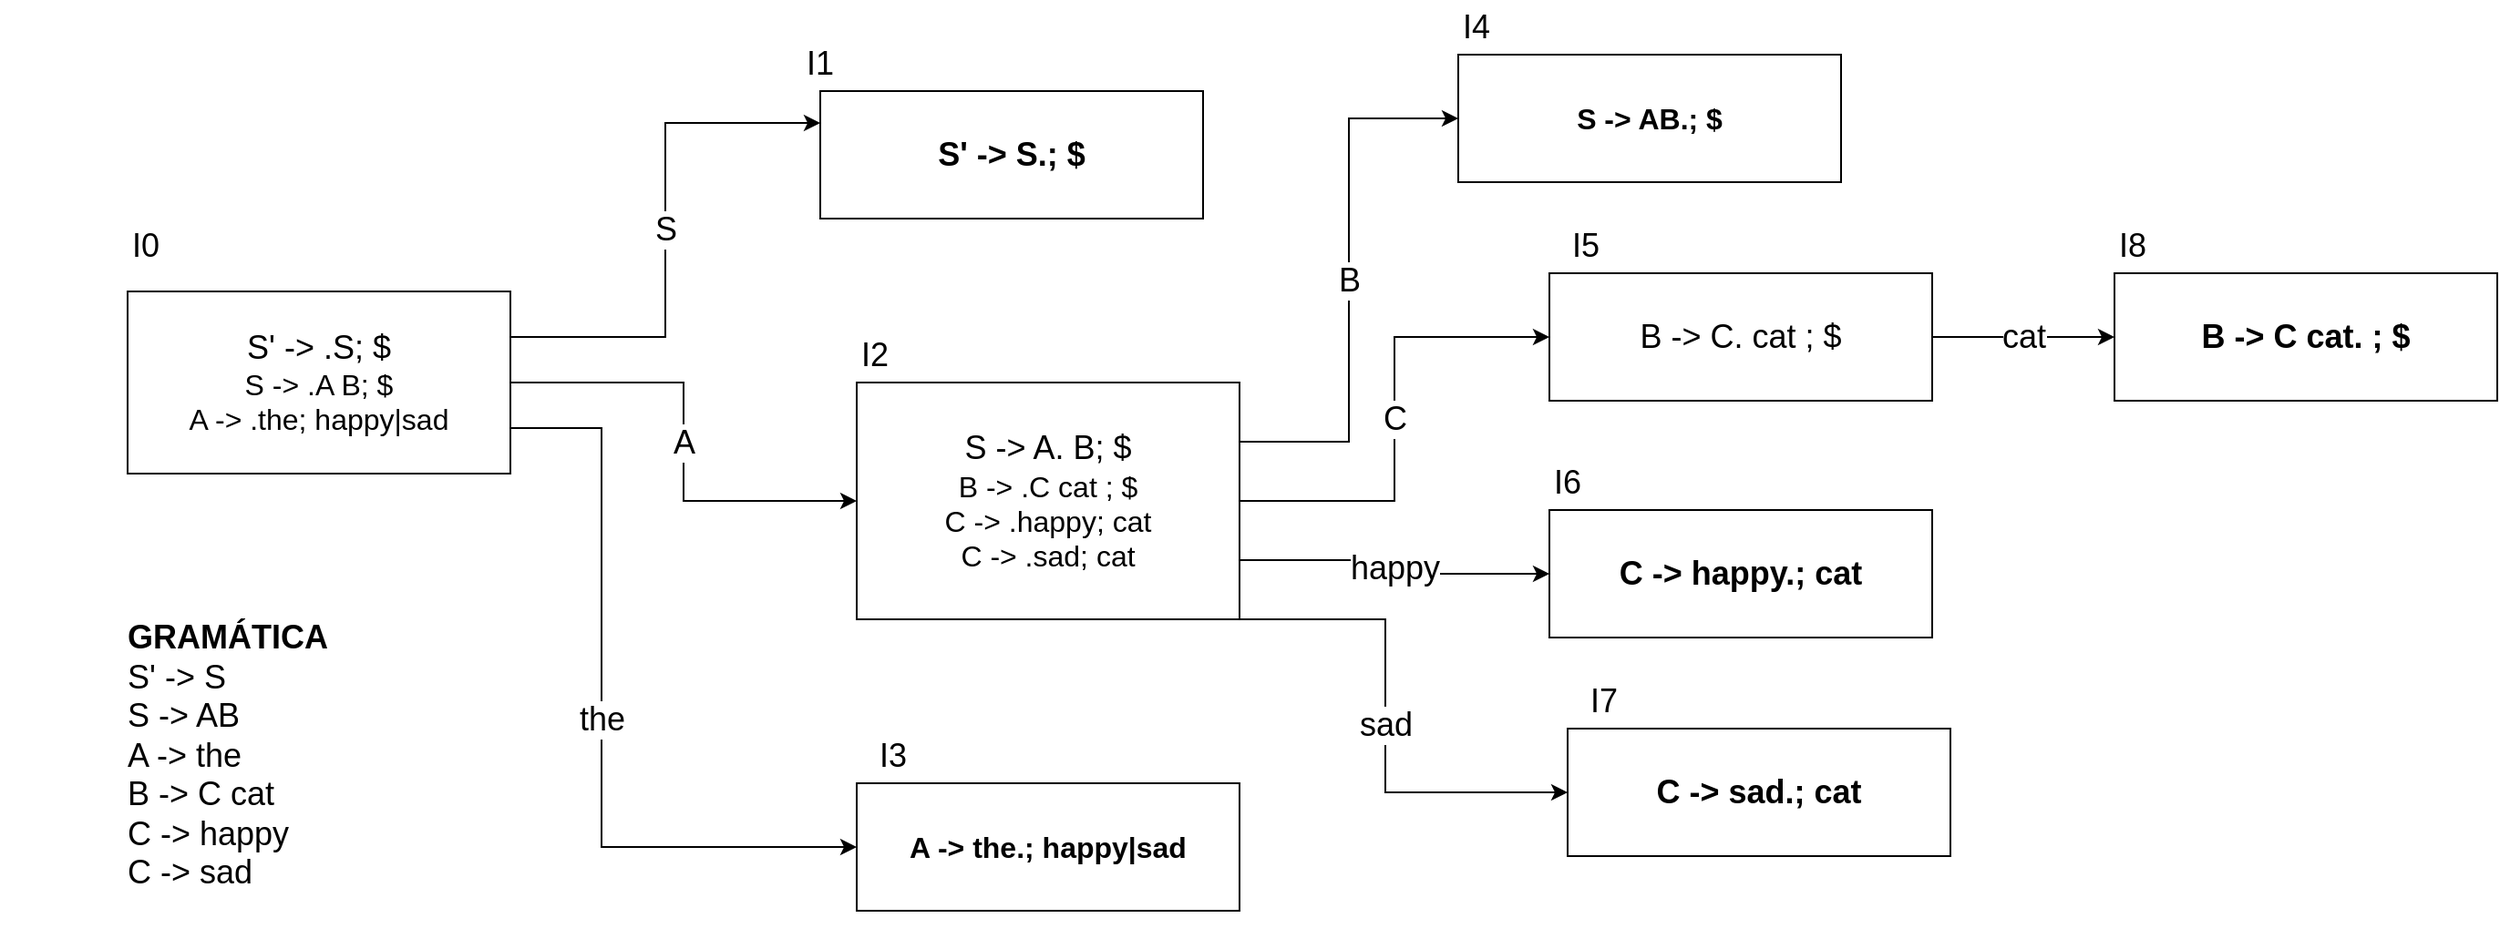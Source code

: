 <mxfile version="15.8.4" type="device"><diagram id="jtVGxHpnvosUqpxuX0jp" name="Page-1"><mxGraphModel dx="2556" dy="1158" grid="1" gridSize="10" guides="1" tooltips="1" connect="1" arrows="1" fold="1" page="1" pageScale="1" pageWidth="2027" pageHeight="669" math="0" shadow="0"><root><mxCell id="0"/><mxCell id="1" parent="0"/><mxCell id="J21bMb4cdTDwz5ykLyOO-5" value="S" style="edgeStyle=orthogonalEdgeStyle;rounded=0;orthogonalLoop=1;jettySize=auto;html=1;exitX=1;exitY=0.25;exitDx=0;exitDy=0;entryX=0;entryY=0.25;entryDx=0;entryDy=0;fontSize=18;" parent="1" source="J21bMb4cdTDwz5ykLyOO-1" target="J21bMb4cdTDwz5ykLyOO-4" edge="1"><mxGeometry relative="1" as="geometry"/></mxCell><mxCell id="J21bMb4cdTDwz5ykLyOO-8" value="A" style="edgeStyle=orthogonalEdgeStyle;rounded=0;orthogonalLoop=1;jettySize=auto;html=1;exitX=1;exitY=0.5;exitDx=0;exitDy=0;entryX=0;entryY=0.5;entryDx=0;entryDy=0;fontSize=18;" parent="1" source="J21bMb4cdTDwz5ykLyOO-1" target="J21bMb4cdTDwz5ykLyOO-7" edge="1"><mxGeometry relative="1" as="geometry"/></mxCell><mxCell id="J21bMb4cdTDwz5ykLyOO-11" value="the" style="edgeStyle=orthogonalEdgeStyle;rounded=0;orthogonalLoop=1;jettySize=auto;html=1;exitX=1;exitY=0.75;exitDx=0;exitDy=0;entryX=0;entryY=0.5;entryDx=0;entryDy=0;fontSize=18;" parent="1" source="J21bMb4cdTDwz5ykLyOO-1" target="J21bMb4cdTDwz5ykLyOO-10" edge="1"><mxGeometry relative="1" as="geometry"><Array as="points"><mxPoint x="550" y="265"/><mxPoint x="550" y="495"/></Array></mxGeometry></mxCell><mxCell id="J21bMb4cdTDwz5ykLyOO-1" value="&lt;div&gt;&lt;font style=&quot;font-size: 18px&quot;&gt;S' -&amp;gt; .S; $&lt;/font&gt;&lt;/div&gt;&lt;div&gt;&lt;font size=&quot;3&quot;&gt;S -&amp;gt; .A B; $&lt;/font&gt;&lt;/div&gt;&lt;div&gt;&lt;font size=&quot;3&quot;&gt;A -&amp;gt; .the; happy|sad&lt;/font&gt;&lt;/div&gt;" style="rounded=0;whiteSpace=wrap;html=1;" parent="1" vertex="1"><mxGeometry x="290" y="190" width="210" height="100" as="geometry"/></mxCell><mxCell id="J21bMb4cdTDwz5ykLyOO-2" value="I0" style="text;html=1;strokeColor=none;fillColor=none;align=center;verticalAlign=middle;whiteSpace=wrap;rounded=0;fontSize=18;" parent="1" vertex="1"><mxGeometry x="270" y="150" width="60" height="30" as="geometry"/></mxCell><mxCell id="J21bMb4cdTDwz5ykLyOO-3" value="&lt;div&gt;&lt;b style=&quot;text-align: left&quot;&gt;GRAMÁTICA&lt;/b&gt;&lt;br&gt;&lt;/div&gt;&lt;div style=&quot;text-align: left&quot;&gt;S' -&amp;gt; S&amp;nbsp;&lt;/div&gt;&lt;div style=&quot;text-align: left&quot;&gt;S -&amp;gt; AB&lt;/div&gt;&lt;div style=&quot;text-align: left&quot;&gt;A -&amp;gt; the&lt;/div&gt;&lt;div style=&quot;text-align: left&quot;&gt;B -&amp;gt; C cat&lt;/div&gt;&lt;div style=&quot;text-align: left&quot;&gt;C -&amp;gt; happy&lt;/div&gt;&lt;div style=&quot;text-align: left&quot;&gt;C -&amp;gt; sad&lt;/div&gt;" style="text;html=1;strokeColor=none;fillColor=none;align=center;verticalAlign=middle;whiteSpace=wrap;rounded=0;fontSize=18;" parent="1" vertex="1"><mxGeometry x="220" y="340" width="250" height="210" as="geometry"/></mxCell><mxCell id="J21bMb4cdTDwz5ykLyOO-4" value="&lt;span style=&quot;font-size: 18px&quot;&gt;&lt;b&gt;S' -&amp;gt; S.; $&lt;/b&gt;&lt;/span&gt;" style="rounded=0;whiteSpace=wrap;html=1;" parent="1" vertex="1"><mxGeometry x="670" y="80" width="210" height="70" as="geometry"/></mxCell><mxCell id="J21bMb4cdTDwz5ykLyOO-6" value="I1" style="text;html=1;strokeColor=none;fillColor=none;align=center;verticalAlign=middle;whiteSpace=wrap;rounded=0;fontSize=18;" parent="1" vertex="1"><mxGeometry x="640" y="50" width="60" height="30" as="geometry"/></mxCell><mxCell id="J21bMb4cdTDwz5ykLyOO-14" value="B" style="edgeStyle=orthogonalEdgeStyle;rounded=0;orthogonalLoop=1;jettySize=auto;html=1;exitX=1;exitY=0.25;exitDx=0;exitDy=0;entryX=0;entryY=0.5;entryDx=0;entryDy=0;fontSize=18;" parent="1" source="J21bMb4cdTDwz5ykLyOO-7" target="J21bMb4cdTDwz5ykLyOO-13" edge="1"><mxGeometry relative="1" as="geometry"/></mxCell><mxCell id="J21bMb4cdTDwz5ykLyOO-17" value="C" style="edgeStyle=orthogonalEdgeStyle;rounded=0;orthogonalLoop=1;jettySize=auto;html=1;exitX=1;exitY=0.5;exitDx=0;exitDy=0;entryX=0;entryY=0.5;entryDx=0;entryDy=0;fontSize=18;" parent="1" source="J21bMb4cdTDwz5ykLyOO-7" target="J21bMb4cdTDwz5ykLyOO-16" edge="1"><mxGeometry relative="1" as="geometry"/></mxCell><mxCell id="J21bMb4cdTDwz5ykLyOO-20" value="happy" style="edgeStyle=orthogonalEdgeStyle;rounded=0;orthogonalLoop=1;jettySize=auto;html=1;exitX=1;exitY=0.75;exitDx=0;exitDy=0;entryX=0;entryY=0.5;entryDx=0;entryDy=0;fontSize=18;" parent="1" source="J21bMb4cdTDwz5ykLyOO-7" target="J21bMb4cdTDwz5ykLyOO-19" edge="1"><mxGeometry relative="1" as="geometry"/></mxCell><mxCell id="J21bMb4cdTDwz5ykLyOO-23" value="sad" style="edgeStyle=orthogonalEdgeStyle;rounded=0;orthogonalLoop=1;jettySize=auto;html=1;exitX=1;exitY=1;exitDx=0;exitDy=0;entryX=0;entryY=0.5;entryDx=0;entryDy=0;fontSize=18;" parent="1" source="J21bMb4cdTDwz5ykLyOO-7" target="J21bMb4cdTDwz5ykLyOO-22" edge="1"><mxGeometry relative="1" as="geometry"><Array as="points"><mxPoint x="980" y="370"/><mxPoint x="980" y="465"/></Array></mxGeometry></mxCell><mxCell id="J21bMb4cdTDwz5ykLyOO-7" value="&lt;div&gt;&lt;font style=&quot;font-size: 18px&quot;&gt;S -&amp;gt; A. B; $&lt;/font&gt;&lt;/div&gt;&lt;div&gt;&lt;font size=&quot;3&quot;&gt;B -&amp;gt; .C cat ; $&lt;/font&gt;&lt;/div&gt;&lt;div&gt;&lt;font size=&quot;3&quot;&gt;C -&amp;gt; .happy; cat&lt;/font&gt;&lt;/div&gt;&lt;div&gt;&lt;font size=&quot;3&quot;&gt;C -&amp;gt; .sad; cat&lt;/font&gt;&lt;/div&gt;" style="rounded=0;whiteSpace=wrap;html=1;" parent="1" vertex="1"><mxGeometry x="690" y="240" width="210" height="130" as="geometry"/></mxCell><mxCell id="J21bMb4cdTDwz5ykLyOO-9" value="I2" style="text;html=1;strokeColor=none;fillColor=none;align=center;verticalAlign=middle;whiteSpace=wrap;rounded=0;fontSize=18;" parent="1" vertex="1"><mxGeometry x="670" y="210" width="60" height="30" as="geometry"/></mxCell><mxCell id="J21bMb4cdTDwz5ykLyOO-10" value="&lt;span style=&quot;font-size: medium&quot;&gt;&lt;b&gt;A -&amp;gt; the.; happy|sad&lt;/b&gt;&lt;/span&gt;" style="rounded=0;whiteSpace=wrap;html=1;" parent="1" vertex="1"><mxGeometry x="690" y="460" width="210" height="70" as="geometry"/></mxCell><mxCell id="J21bMb4cdTDwz5ykLyOO-12" value="I3" style="text;html=1;strokeColor=none;fillColor=none;align=center;verticalAlign=middle;whiteSpace=wrap;rounded=0;fontSize=18;" parent="1" vertex="1"><mxGeometry x="680" y="430" width="60" height="30" as="geometry"/></mxCell><mxCell id="J21bMb4cdTDwz5ykLyOO-13" value="&lt;span style=&quot;font-size: medium&quot;&gt;&lt;b&gt;S -&amp;gt; AB.; $&lt;/b&gt;&lt;br&gt;&lt;/span&gt;" style="rounded=0;whiteSpace=wrap;html=1;" parent="1" vertex="1"><mxGeometry x="1020" y="60" width="210" height="70" as="geometry"/></mxCell><mxCell id="J21bMb4cdTDwz5ykLyOO-15" value="I4" style="text;html=1;strokeColor=none;fillColor=none;align=center;verticalAlign=middle;whiteSpace=wrap;rounded=0;fontSize=18;" parent="1" vertex="1"><mxGeometry x="1000" y="30" width="60" height="30" as="geometry"/></mxCell><mxCell id="J21bMb4cdTDwz5ykLyOO-26" value="cat" style="edgeStyle=orthogonalEdgeStyle;rounded=0;orthogonalLoop=1;jettySize=auto;html=1;exitX=1;exitY=0.5;exitDx=0;exitDy=0;entryX=0;entryY=0.5;entryDx=0;entryDy=0;fontSize=18;" parent="1" source="J21bMb4cdTDwz5ykLyOO-16" target="J21bMb4cdTDwz5ykLyOO-25" edge="1"><mxGeometry relative="1" as="geometry"/></mxCell><mxCell id="J21bMb4cdTDwz5ykLyOO-16" value="&lt;span style=&quot;font-size: 18px ; text-align: left&quot;&gt;B -&amp;gt; C. cat ; $&lt;/span&gt;" style="rounded=0;whiteSpace=wrap;html=1;" parent="1" vertex="1"><mxGeometry x="1070" y="180" width="210" height="70" as="geometry"/></mxCell><mxCell id="J21bMb4cdTDwz5ykLyOO-18" value="I5" style="text;html=1;strokeColor=none;fillColor=none;align=center;verticalAlign=middle;whiteSpace=wrap;rounded=0;fontSize=18;" parent="1" vertex="1"><mxGeometry x="1060" y="150" width="60" height="30" as="geometry"/></mxCell><mxCell id="J21bMb4cdTDwz5ykLyOO-19" value="&lt;span style=&quot;font-size: 18px ; text-align: left&quot;&gt;&lt;b&gt;C -&amp;gt; happy.; cat&lt;/b&gt;&lt;/span&gt;" style="rounded=0;whiteSpace=wrap;html=1;" parent="1" vertex="1"><mxGeometry x="1070" y="310" width="210" height="70" as="geometry"/></mxCell><mxCell id="J21bMb4cdTDwz5ykLyOO-21" value="I6" style="text;html=1;strokeColor=none;fillColor=none;align=center;verticalAlign=middle;whiteSpace=wrap;rounded=0;fontSize=18;" parent="1" vertex="1"><mxGeometry x="1050" y="280" width="60" height="30" as="geometry"/></mxCell><mxCell id="J21bMb4cdTDwz5ykLyOO-22" value="&lt;span style=&quot;font-size: 18px ; text-align: left&quot;&gt;&lt;b&gt;C -&amp;gt; sad.; cat&lt;/b&gt;&lt;/span&gt;" style="rounded=0;whiteSpace=wrap;html=1;" parent="1" vertex="1"><mxGeometry x="1080" y="430" width="210" height="70" as="geometry"/></mxCell><mxCell id="J21bMb4cdTDwz5ykLyOO-24" value="I7" style="text;html=1;strokeColor=none;fillColor=none;align=center;verticalAlign=middle;whiteSpace=wrap;rounded=0;fontSize=18;" parent="1" vertex="1"><mxGeometry x="1070" y="400" width="60" height="30" as="geometry"/></mxCell><mxCell id="J21bMb4cdTDwz5ykLyOO-25" value="&lt;span style=&quot;font-size: 18px ; text-align: left&quot;&gt;&lt;b&gt;B -&amp;gt; C cat. ; $&lt;/b&gt;&lt;/span&gt;" style="rounded=0;whiteSpace=wrap;html=1;" parent="1" vertex="1"><mxGeometry x="1380" y="180" width="210" height="70" as="geometry"/></mxCell><mxCell id="J21bMb4cdTDwz5ykLyOO-27" value="I8" style="text;html=1;strokeColor=none;fillColor=none;align=center;verticalAlign=middle;whiteSpace=wrap;rounded=0;fontSize=18;" parent="1" vertex="1"><mxGeometry x="1360" y="150" width="60" height="30" as="geometry"/></mxCell></root></mxGraphModel></diagram></mxfile>